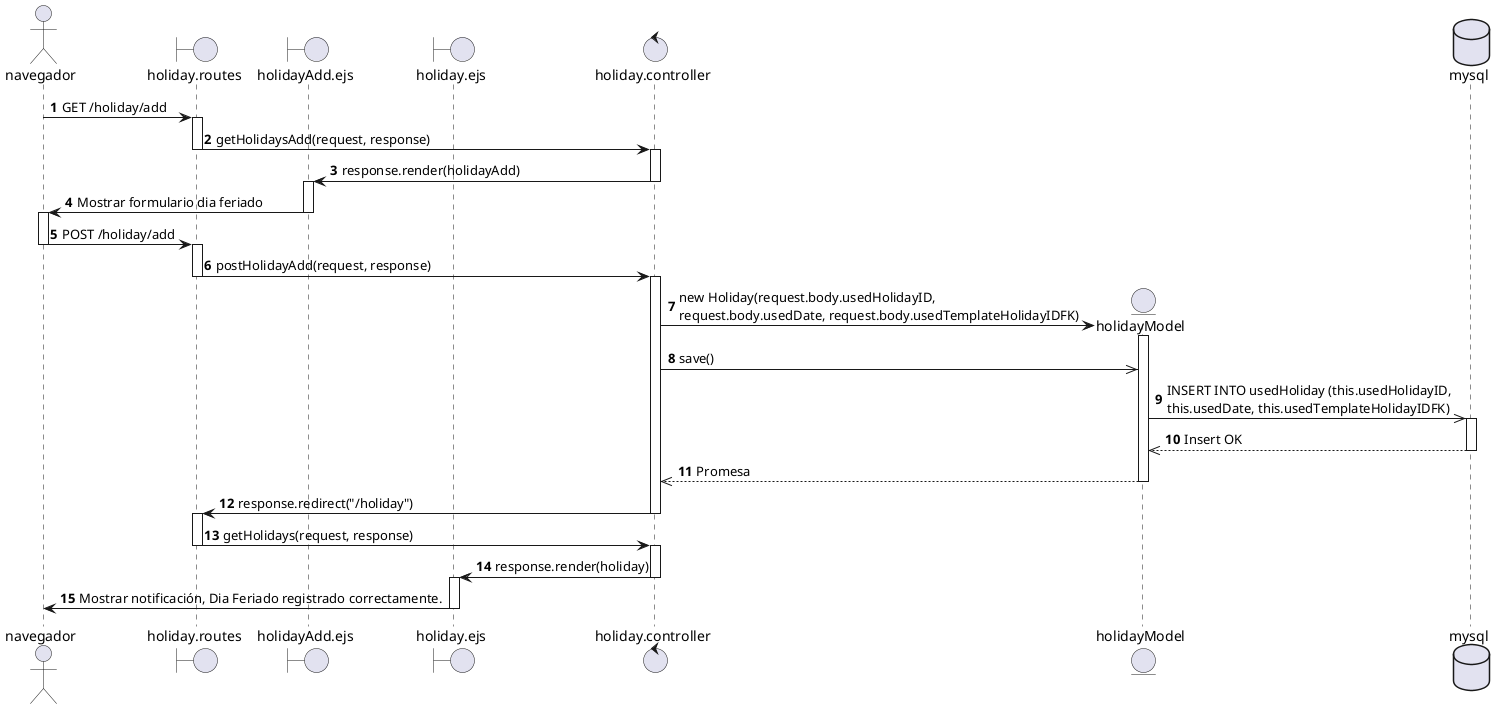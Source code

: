 @startuml CU07 - Superadmin Registra dia feriado
actor navegador
boundary holiday.routes
boundary holidayAdd.ejs
boundary holiday.ejs
control holiday.controller
entity holidayModel
database mysql

autonumber
navegador -> holiday.routes : GET /holiday/add
activate holiday.routes

holiday.routes -> holiday.controller: getHolidaysAdd(request, response)
deactivate holiday.routes
activate holiday.controller

holiday.controller -> holidayAdd.ejs: response.render(holidayAdd)
deactivate holiday.controller
activate holidayAdd.ejs

holidayAdd.ejs -> navegador : Mostrar formulario dia feriado
deactivate holidayAdd.ejs
activate navegador

navegador -> holiday.routes : POST /holiday/add
deactivate navegador
activate holiday.routes

holiday.routes -> holiday.controller : postHolidayAdd(request, response)
deactivate holiday.routes
activate holiday.controller
create holidayModel
holiday.controller -> holidayModel : new Holiday(request.body.usedHolidayID, \nrequest.body.usedDate, request.body.usedTemplateHolidayIDFK)
activate holidayModel

holiday.controller ->> holidayModel : save()

holidayModel ->> mysql : INSERT INTO usedHoliday (this.usedHolidayID, \nthis.usedDate, this.usedTemplateHolidayIDFK)
activate mysql
mysql -->> holidayModel : Insert OK
deactivate mysql
holidayModel -->> holiday.controller : Promesa
deactivate holidayModel

holiday.controller -> holiday.routes : response.redirect("/holiday")
deactivate holiday.controller
activate holiday.routes

holiday.routes -> holiday.controller : getHolidays(request, response)
deactivate holiday.routes
activate holiday.controller

holiday.controller -> holiday.ejs : response.render(holiday)
deactivate holiday.controller
activate holiday.ejs

holiday.ejs ->navegador : Mostrar notificación, Dia Feriado registrado correctamente.
deactivate holiday.ejs
@enduml